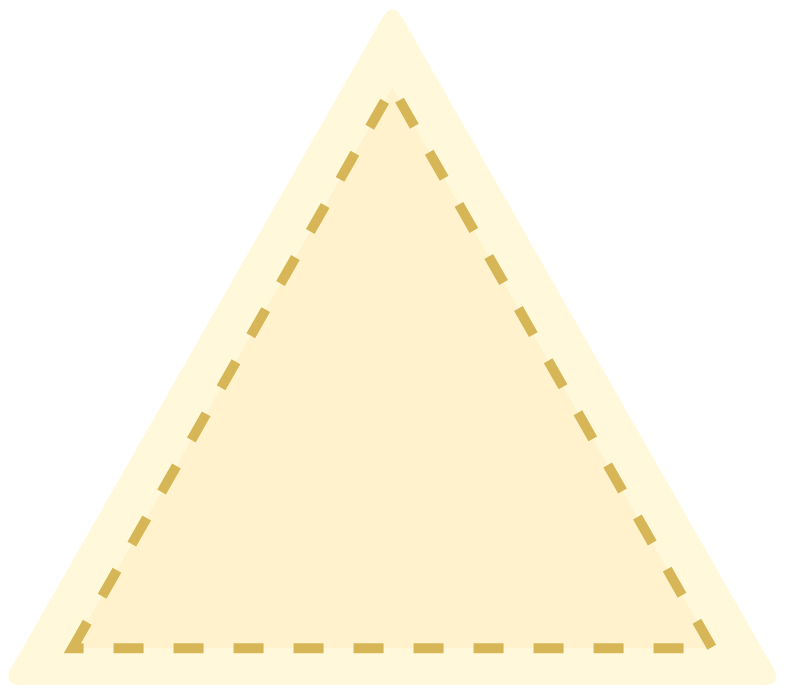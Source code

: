 <mxfile version="13.9.9" type="device"><diagram id="zUwdzdkQCPqUGV_rN4HV" name="Page-1"><mxGraphModel dx="227" dy="687" grid="1" gridSize="10" guides="1" tooltips="1" connect="1" arrows="1" fold="1" page="1" pageScale="1" pageWidth="827" pageHeight="1169" math="0" shadow="0"><root><mxCell id="0"/><mxCell id="1" parent="0"/><mxCell id="vOmd5uTNW61SdJjSVYEp-3" value="" style="triangle;whiteSpace=wrap;html=1;rotation=-90;strokeWidth=5;strokeColor=none;rounded=1;shadow=0;sketch=0;fillColor=#FFF8DB;" vertex="1" parent="1"><mxGeometry x="1229.07" y="42.04" width="342.22" height="390.62" as="geometry"/></mxCell><mxCell id="vOmd5uTNW61SdJjSVYEp-1" value="" style="triangle;whiteSpace=wrap;html=1;rotation=-90;strokeWidth=5;fillColor=#fff2cc;dashed=1;strokeColor=#d6b656;" vertex="1" parent="1"><mxGeometry x="1260" y="90" width="280.36" height="320" as="geometry"/></mxCell></root></mxGraphModel></diagram></mxfile>